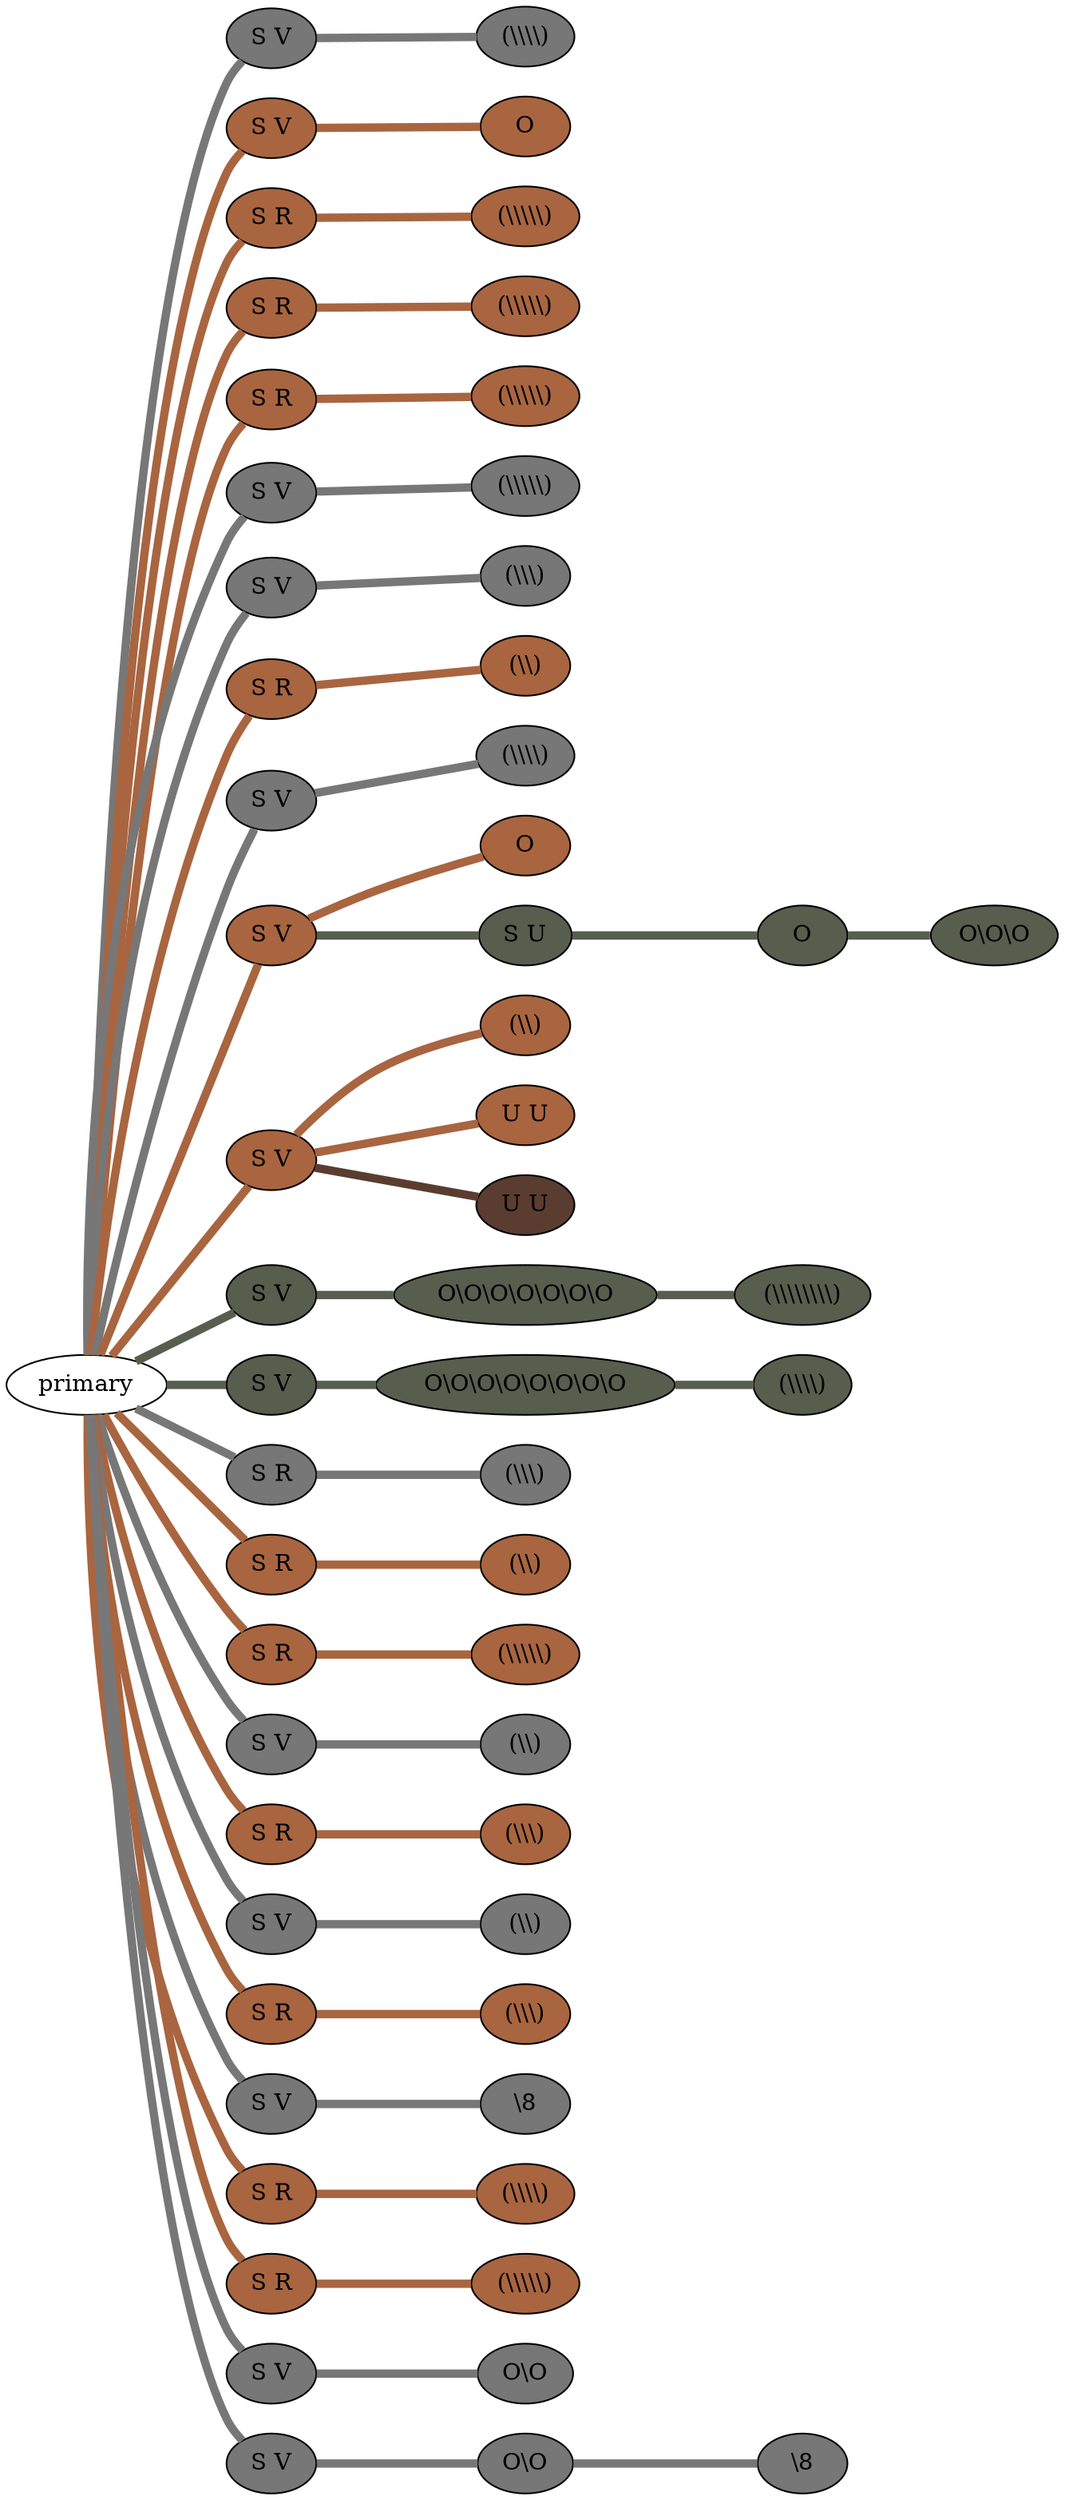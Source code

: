graph {
 graph [rankdir=LR]
"primary" -- "1" [penwidth=5,color="#777777"]
"1" [label="S V", style=filled, fillcolor="#777777"]
"1" -- "1:0" [penwidth=5,color="#777777"]
"1:0" [label="(\\\\\\\\)", style=filled, fillcolor="#777777"]
"primary" -- "2" [penwidth=5,color="#A86540"]
"2" [label="S V", style=filled, fillcolor="#A86540"]
"2" -- "2:0" [penwidth=5,color="#A86540"]
"2:0" [label="O", style=filled, fillcolor="#A86540"]
"primary" -- "3" [penwidth=5,color="#A86540"]
"3" [label="S R", style=filled, fillcolor="#A86540"]
"3" -- "3:0" [penwidth=5,color="#A86540"]
"3:0" [label="(\\\\\\\\\\)", style=filled, fillcolor="#A86540"]
"primary" -- "4" [penwidth=5,color="#A86540"]
"4" [label="S R", style=filled, fillcolor="#A86540"]
"4" -- "4:0" [penwidth=5,color="#A86540"]
"4:0" [label="(\\\\\\\\\\)", style=filled, fillcolor="#A86540"]
"primary" -- "5" [penwidth=5,color="#A86540"]
"5" [label="S R", style=filled, fillcolor="#A86540"]
"5" -- "5:0" [penwidth=5,color="#A86540"]
"5:0" [label="(\\\\\\\\\\)", style=filled, fillcolor="#A86540"]
"primary" -- "6" [penwidth=5,color="#777777"]
"6" [label="S V", style=filled, fillcolor="#777777"]
"6" -- "6:0" [penwidth=5,color="#777777"]
"6:0" [label="(\\\\\\\\\\)", style=filled, fillcolor="#777777"]
"primary" -- "7" [penwidth=5,color="#777777"]
"7" [label="S V", style=filled, fillcolor="#777777"]
"7" -- "7:0" [penwidth=5,color="#777777"]
"7:0" [label="(\\\\\\)", style=filled, fillcolor="#777777"]
"primary" -- "8" [penwidth=5,color="#A86540"]
"8" [label="S R", style=filled, fillcolor="#A86540"]
"8" -- "8:0" [penwidth=5,color="#A86540"]
"8:0" [label="(\\\\)", style=filled, fillcolor="#A86540"]
"primary" -- "9" [penwidth=5,color="#777777"]
"9" [label="S V", style=filled, fillcolor="#777777"]
"9" -- "9:0" [penwidth=5,color="#777777"]
"9:0" [label="(\\\\\\\\)", style=filled, fillcolor="#777777"]
"primary" -- "10" [penwidth=5,color="#A86540"]
"10" [label="S V", style=filled, fillcolor="#A86540"]
"10" -- "10:0" [penwidth=5,color="#A86540"]
"10:0" [label="O", style=filled, fillcolor="#A86540"]
"10" -- "10s1" [penwidth=5,color="#575E4E"]
"10s1" [label="S U", style=filled, fillcolor="#575E4E"]
"10s1" -- "10s1:0" [penwidth=5,color="#575E4E"]
"10s1:0" [label="O", style=filled, fillcolor="#575E4E"]
"10s1:0" -- "10s1:1" [penwidth=5,color="#575E4E"]
"10s1:1" [label="O\\O\\O", style=filled, fillcolor="#575E4E"]
"primary" -- "11" [penwidth=5,color="#A86540"]
"11" [label="S V", style=filled, fillcolor="#A86540"]
"11" -- "11:0" [penwidth=5,color="#A86540"]
"11:0" [label="(\\\\)", style=filled, fillcolor="#A86540"]
"11" -- "11s1" [penwidth=5,color="#A86540"]
"11s1" [label="U U", style=filled, fillcolor="#A86540"]
"11" -- "11s2" [penwidth=5,color="#5A3D30"]
"11s2" [label="U U", style=filled, fillcolor="#5A3D30"]
"primary" -- "12" [penwidth=5,color="#575E4E"]
"12" [label="S V", style=filled, fillcolor="#575E4E"]
"12" -- "12:0" [penwidth=5,color="#575E4E"]
"12:0" [label="O\\O\\O\\O\\O\\O\\O", style=filled, fillcolor="#575E4E"]
"12:0" -- "12:1" [penwidth=5,color="#575E4E"]
"12:1" [label="(\\\\\\\\\\\\\\\\)", style=filled, fillcolor="#575E4E"]
"primary" -- "13" [penwidth=5,color="#575E4E"]
"13" [label="S V", style=filled, fillcolor="#575E4E"]
"13" -- "13:0" [penwidth=5,color="#575E4E"]
"13:0" [label="O\\O\\O\\O\\O\\O\\O\\O", style=filled, fillcolor="#575E4E"]
"13:0" -- "13:1" [penwidth=5,color="#575E4E"]
"13:1" [label="(\\\\\\\\)", style=filled, fillcolor="#575E4E"]
"primary" -- "14" [penwidth=5,color="#777777"]
"14" [label="S R", style=filled, fillcolor="#777777"]
"14" -- "14:0" [penwidth=5,color="#777777"]
"14:0" [label="(\\\\\\)", style=filled, fillcolor="#777777"]
"primary" -- "15" [penwidth=5,color="#A86540"]
"15" [label="S R", style=filled, fillcolor="#A86540"]
"15" -- "15:0" [penwidth=5,color="#A86540"]
"15:0" [label="(\\\\)", style=filled, fillcolor="#A86540"]
"primary" -- "16" [penwidth=5,color="#A86540"]
"16" [label="S R", style=filled, fillcolor="#A86540"]
"16" -- "16:0" [penwidth=5,color="#A86540"]
"16:0" [label="(\\\\\\\\\\)", style=filled, fillcolor="#A86540"]
"primary" -- "17" [penwidth=5,color="#777777"]
"17" [label="S V", style=filled, fillcolor="#777777"]
"17" -- "17:0" [penwidth=5,color="#777777"]
"17:0" [label="(\\\\)", style=filled, fillcolor="#777777"]
"primary" -- "18" [penwidth=5,color="#A86540"]
"18" [label="S R", style=filled, fillcolor="#A86540"]
"18" -- "18:0" [penwidth=5,color="#A86540"]
"18:0" [label="(\\\\\\)", style=filled, fillcolor="#A86540"]
"primary" -- "19" [penwidth=5,color="#777777"]
"19" [label="S V", style=filled, fillcolor="#777777"]
"19" -- "19:0" [penwidth=5,color="#777777"]
"19:0" [label="(\\\\)", style=filled, fillcolor="#777777"]
"primary" -- "20" [penwidth=5,color="#A86540"]
"20" [label="S R", style=filled, fillcolor="#A86540"]
"20" -- "20:0" [penwidth=5,color="#A86540"]
"20:0" [label="(\\\\\\)", style=filled, fillcolor="#A86540"]
"primary" -- "21" [penwidth=5,color="#777777"]
"21" [label="S V", style=filled, fillcolor="#777777"]
"21" -- "21:0" [penwidth=5,color="#777777"]
"21:0" [label="\\8", style=filled, fillcolor="#777777"]
"primary" -- "22" [penwidth=5,color="#A86540"]
"22" [label="S R", style=filled, fillcolor="#A86540"]
"22" -- "22:0" [penwidth=5,color="#A86540"]
"22:0" [label="(\\\\\\\\)", style=filled, fillcolor="#A86540"]
"primary" -- "23" [penwidth=5,color="#A86540"]
"23" [label="S R", style=filled, fillcolor="#A86540"]
"23" -- "23:0" [penwidth=5,color="#A86540"]
"23:0" [label="(\\\\\\\\\\)", style=filled, fillcolor="#A86540"]
"primary" -- "24" [penwidth=5,color="#777777"]
"24" [label="S V", style=filled, fillcolor="#777777"]
"24" -- "24:0" [penwidth=5,color="#777777"]
"24:0" [label="O\\O", style=filled, fillcolor="#777777"]
"primary" -- "25" [penwidth=5,color="#777777"]
"25" [label="S V", style=filled, fillcolor="#777777"]
"25" -- "25:0" [penwidth=5,color="#777777"]
"25:0" [label="O\\O", style=filled, fillcolor="#777777"]
"25:0" -- "25:1" [penwidth=5,color="#777777"]
"25:1" [label="\\8", style=filled, fillcolor="#777777"]
}
